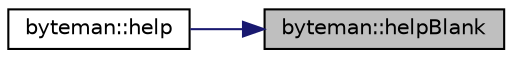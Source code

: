 digraph "byteman::helpBlank"
{
 // INTERACTIVE_SVG=YES
 // LATEX_PDF_SIZE
  edge [fontname="Helvetica",fontsize="10",labelfontname="Helvetica",labelfontsize="10"];
  node [fontname="Helvetica",fontsize="10",shape=record];
  rankdir="RL";
  Node1 [label="byteman::helpBlank",height=0.2,width=0.4,color="black", fillcolor="grey75", style="filled", fontcolor="black",tooltip=" "];
  Node1 -> Node2 [dir="back",color="midnightblue",fontsize="10",style="solid",fontname="Helvetica"];
  Node2 [label="byteman::help",height=0.2,width=0.4,color="black", fillcolor="white", style="filled",URL="$classbyteman.html#aa80ac1db148e259d7cc8ec9cf27423dd",tooltip=" "];
}
